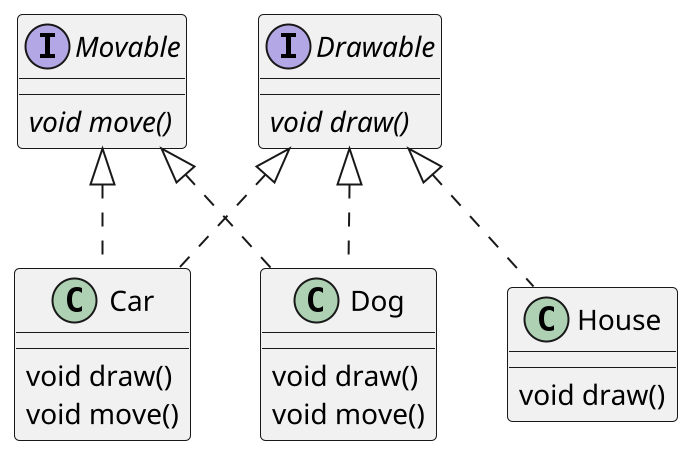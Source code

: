 @startuml

scale 2

interface Movable {
    {abstract} void move()
}

interface Drawable {
    {abstract} void draw()
}

class Dog implements Drawable, Movable {
    void draw()
    void move()
}

class House implements Drawable {
    void draw()
}


class Car implements Drawable, Movable {
    void draw()
    void move()
}

@enduml